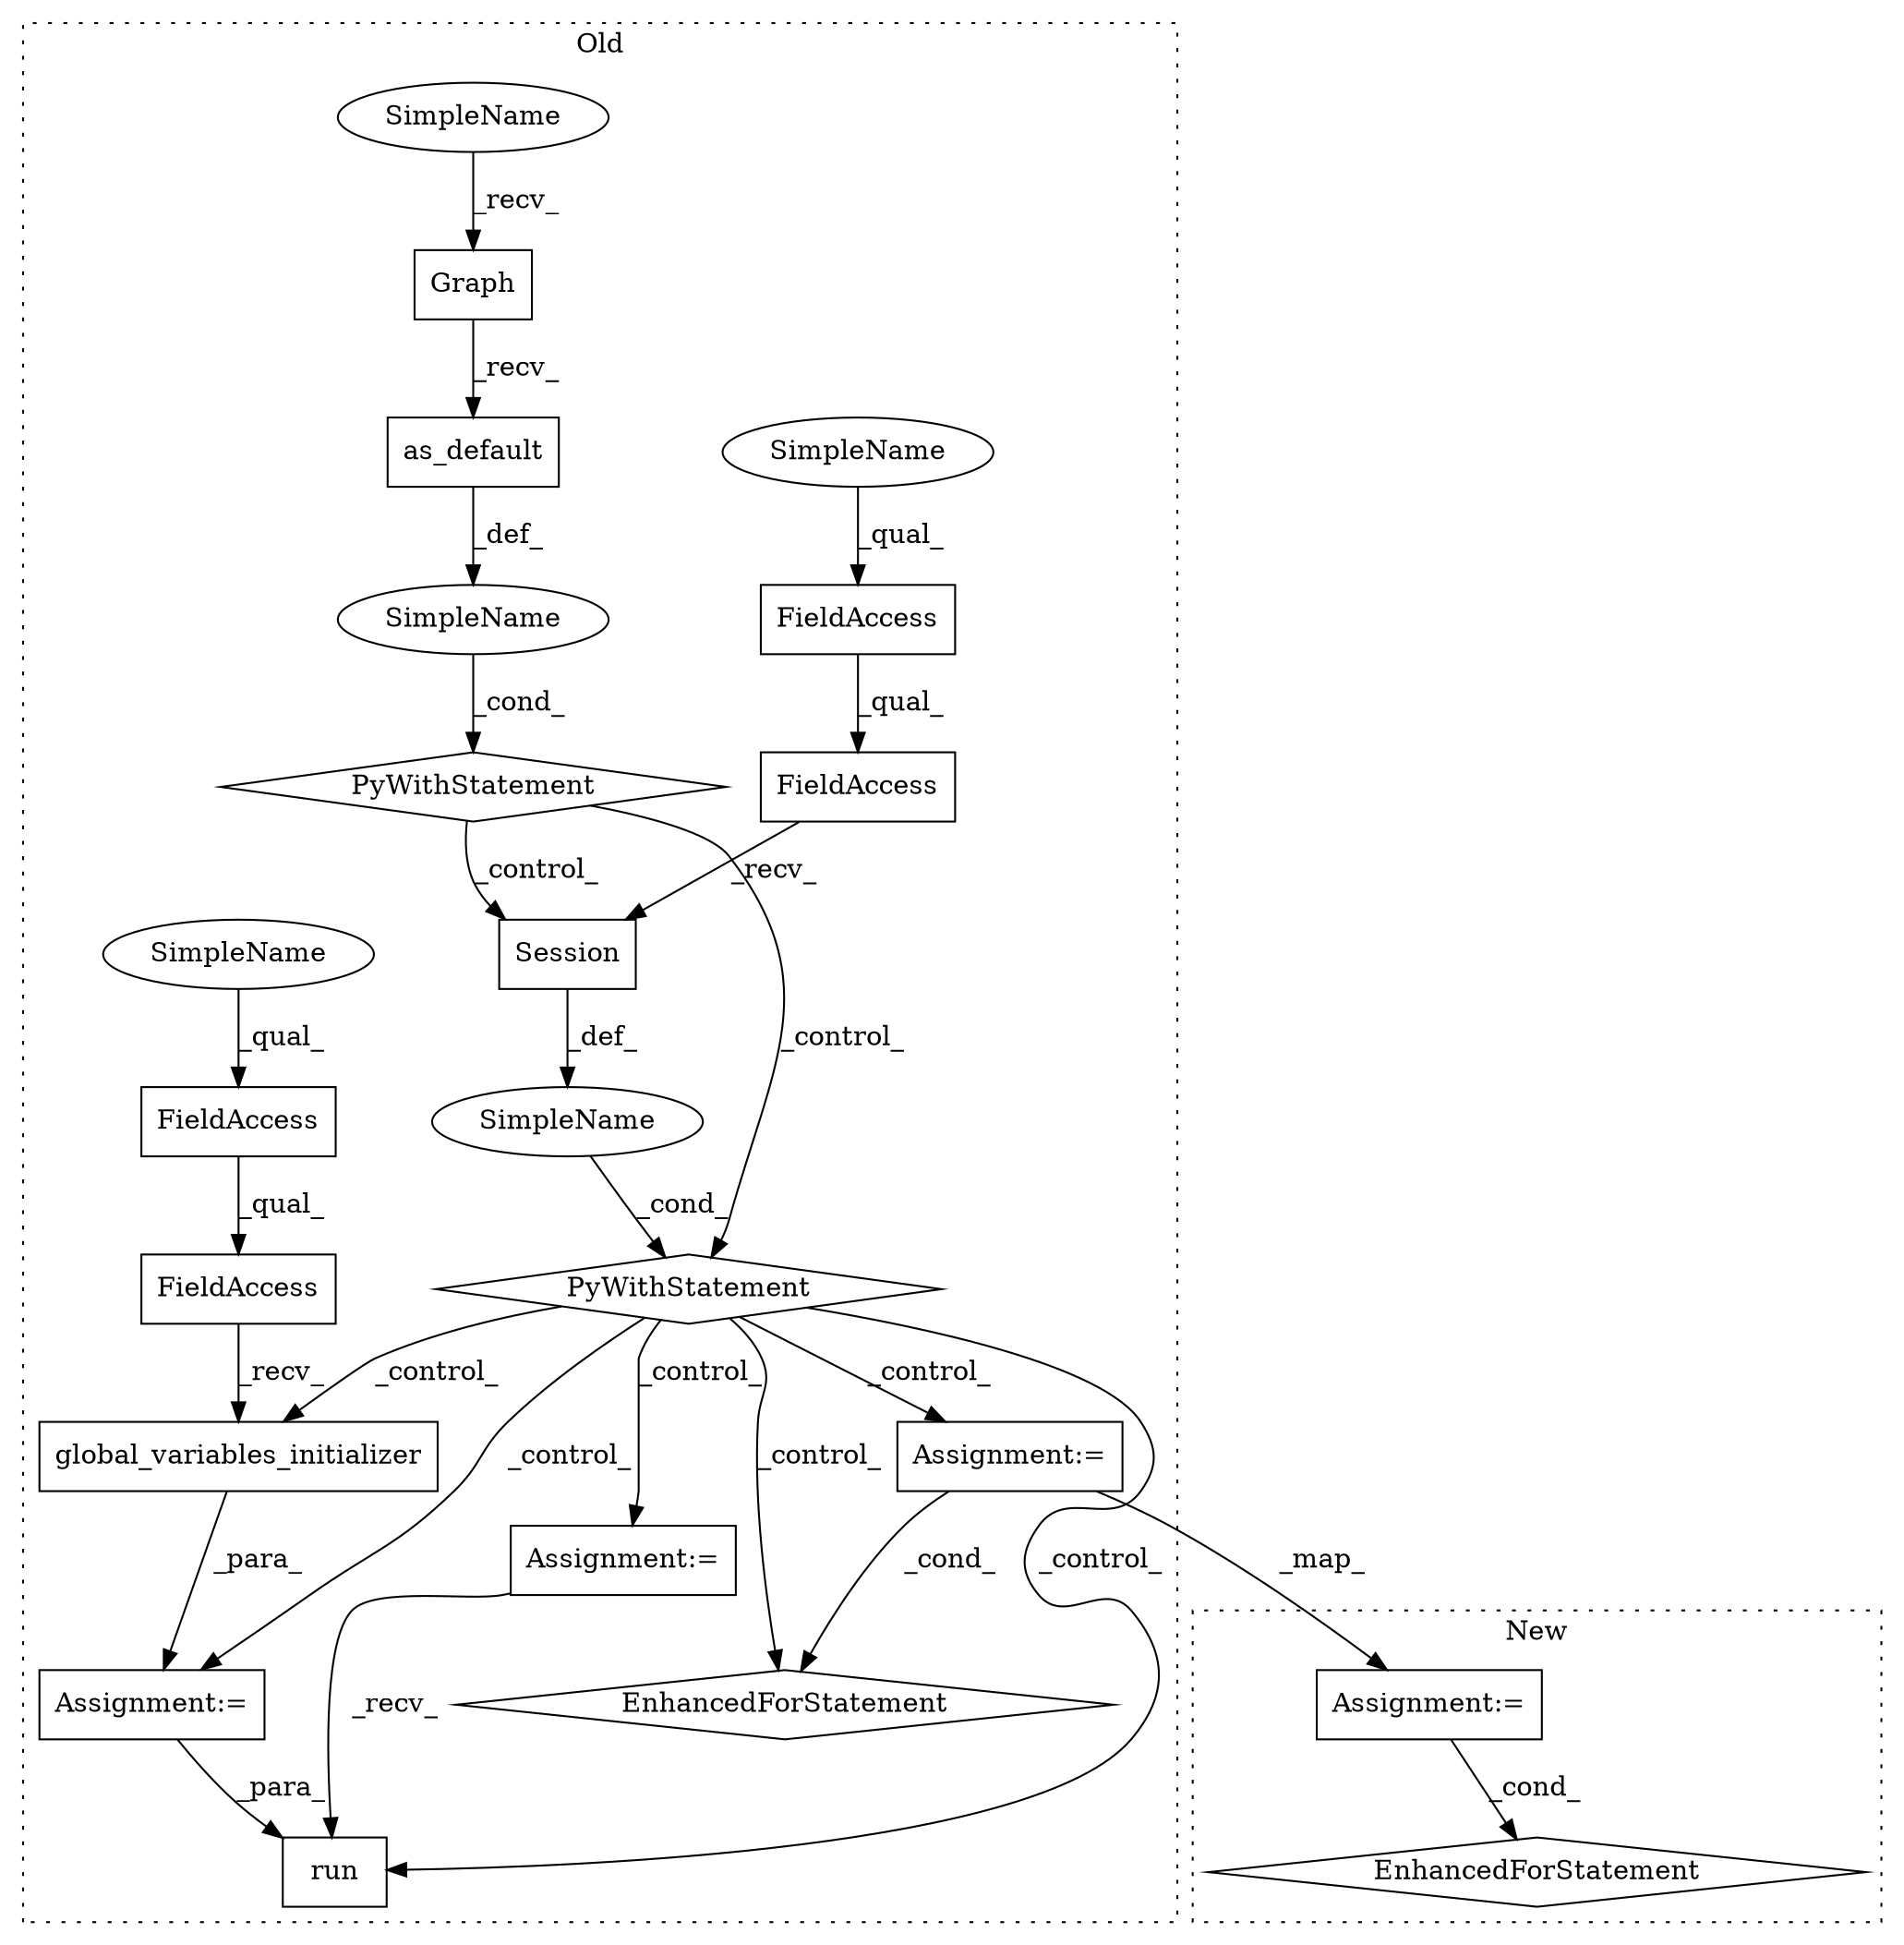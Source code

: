 digraph G {
subgraph cluster0 {
1 [label="Graph" a="32" s="1934" l="7" shape="box"];
3 [label="as_default" a="32" s="1942" l="12" shape="box"];
4 [label="EnhancedForStatement" a="70" s="2217,2303" l="61,2" shape="diamond"];
5 [label="SimpleName" a="42" s="" l="" shape="ellipse"];
6 [label="PyWithStatement" a="104" s="1913,1954" l="10,2" shape="diamond"];
8 [label="Assignment:=" a="7" s="2217,2303" l="61,2" shape="box"];
9 [label="PyWithStatement" a="104" s="1964,2004" l="10,2" shape="diamond"];
10 [label="run" a="32" s="2108,2119" l="4,1" shape="box"];
11 [label="SimpleName" a="42" s="" l="" shape="ellipse"];
12 [label="Assignment:=" a="7" s="2020" l="4" shape="box"];
13 [label="FieldAccess" a="22" s="2042" l="17" shape="box"];
14 [label="global_variables_initializer" a="32" s="2063" l="30" shape="box"];
15 [label="FieldAccess" a="22" s="2042" l="20" shape="box"];
16 [label="FieldAccess" a="22" s="1974" l="17" shape="box"];
17 [label="FieldAccess" a="22" s="1974" l="20" shape="box"];
18 [label="Assignment:=" a="7" s="2041" l="1" shape="box"];
19 [label="Session" a="32" s="1995" l="9" shape="box"];
20 [label="SimpleName" a="42" s="1974" l="10" shape="ellipse"];
21 [label="SimpleName" a="42" s="1923" l="10" shape="ellipse"];
22 [label="SimpleName" a="42" s="2042" l="10" shape="ellipse"];
label = "Old";
style="dotted";
}
subgraph cluster1 {
2 [label="EnhancedForStatement" a="70" s="1955,2033" l="53,2" shape="diamond"];
7 [label="Assignment:=" a="7" s="1955,2033" l="53,2" shape="box"];
label = "New";
style="dotted";
}
1 -> 3 [label="_recv_"];
3 -> 5 [label="_def_"];
5 -> 6 [label="_cond_"];
6 -> 19 [label="_control_"];
6 -> 9 [label="_control_"];
7 -> 2 [label="_cond_"];
8 -> 7 [label="_map_"];
8 -> 4 [label="_cond_"];
9 -> 14 [label="_control_"];
9 -> 18 [label="_control_"];
9 -> 8 [label="_control_"];
9 -> 12 [label="_control_"];
9 -> 4 [label="_control_"];
9 -> 10 [label="_control_"];
11 -> 9 [label="_cond_"];
12 -> 10 [label="_recv_"];
13 -> 15 [label="_qual_"];
14 -> 18 [label="_para_"];
15 -> 14 [label="_recv_"];
16 -> 17 [label="_qual_"];
17 -> 19 [label="_recv_"];
18 -> 10 [label="_para_"];
19 -> 11 [label="_def_"];
20 -> 16 [label="_qual_"];
21 -> 1 [label="_recv_"];
22 -> 13 [label="_qual_"];
}